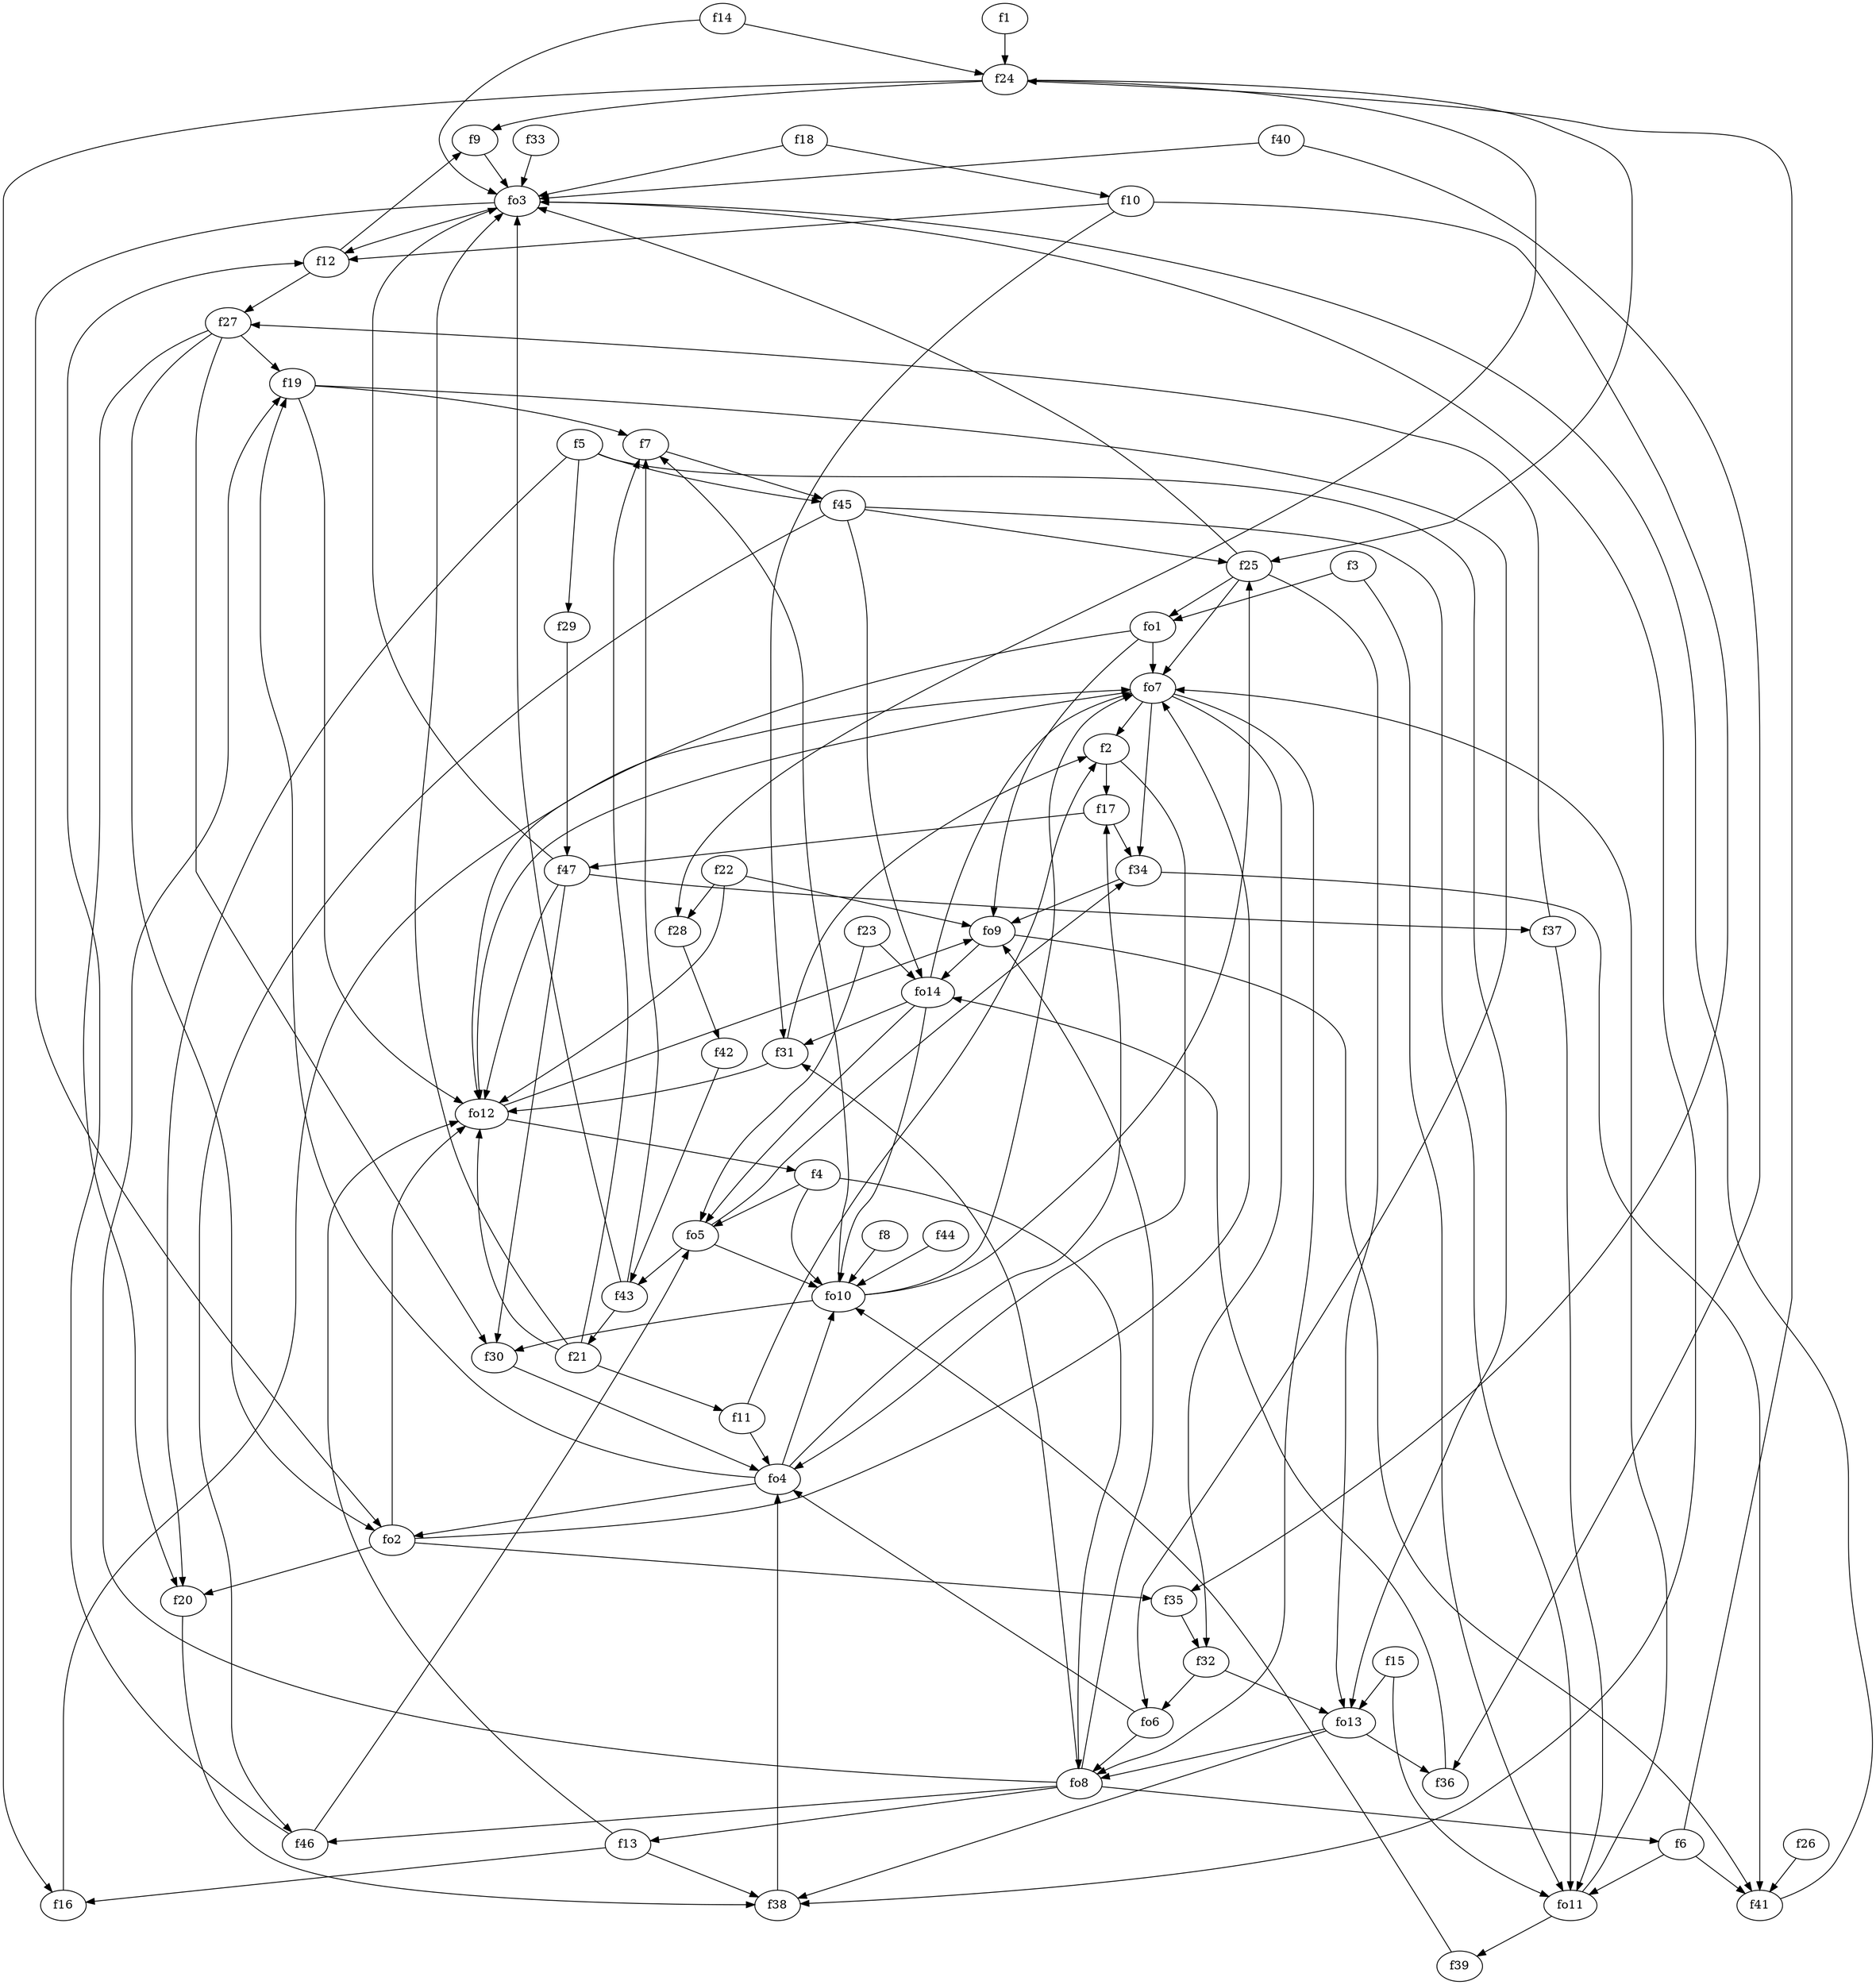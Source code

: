 strict digraph  {
f1;
f2;
f3;
f4;
f5;
f6;
f7;
f8;
f9;
f10;
f11;
f12;
f13;
f14;
f15;
f16;
f17;
f18;
f19;
f20;
f21;
f22;
f23;
f24;
f25;
f26;
f27;
f28;
f29;
f30;
f31;
f32;
f33;
f34;
f35;
f36;
f37;
f38;
f39;
f40;
f41;
f42;
f43;
f44;
f45;
f46;
f47;
fo1;
fo2;
fo3;
fo4;
fo5;
fo6;
fo7;
fo8;
fo9;
fo10;
fo11;
fo12;
fo13;
fo14;
f1 -> f24  [weight=2];
f2 -> fo4  [weight=2];
f2 -> f17  [weight=2];
f3 -> fo11  [weight=2];
f3 -> fo1  [weight=2];
f4 -> fo8  [weight=2];
f4 -> fo5  [weight=2];
f4 -> fo10  [weight=2];
f5 -> f20  [weight=2];
f5 -> f45  [weight=2];
f5 -> fo13  [weight=2];
f5 -> f29  [weight=2];
f6 -> f24  [weight=2];
f6 -> f41  [weight=2];
f6 -> fo11  [weight=2];
f7 -> f45  [weight=2];
f8 -> fo10  [weight=2];
f9 -> fo3  [weight=2];
f10 -> f35  [weight=2];
f10 -> f31  [weight=2];
f10 -> f12  [weight=2];
f11 -> f2  [weight=2];
f11 -> fo4  [weight=2];
f12 -> f27  [weight=2];
f12 -> f9  [weight=2];
f13 -> fo12  [weight=2];
f13 -> f16  [weight=2];
f13 -> f38  [weight=2];
f14 -> fo3  [weight=2];
f14 -> f24  [weight=2];
f15 -> fo13  [weight=2];
f15 -> fo11  [weight=2];
f16 -> fo7  [weight=2];
f17 -> f47  [weight=2];
f17 -> f34  [weight=2];
f18 -> fo3  [weight=2];
f18 -> f10  [weight=2];
f19 -> fo6  [weight=2];
f19 -> f7  [weight=2];
f19 -> fo12  [weight=2];
f20 -> f38  [weight=2];
f21 -> f11  [weight=2];
f21 -> f7  [weight=2];
f21 -> fo12  [weight=2];
f21 -> fo3  [weight=2];
f22 -> fo9  [weight=2];
f22 -> f28  [weight=2];
f22 -> fo12  [weight=2];
f23 -> fo5  [weight=2];
f23 -> fo14  [weight=2];
f24 -> f9  [weight=2];
f24 -> f16  [weight=2];
f24 -> f28  [weight=2];
f24 -> f25  [weight=2];
f25 -> fo13  [weight=2];
f25 -> fo3  [weight=2];
f25 -> fo1  [weight=2];
f25 -> fo7  [weight=2];
f26 -> f41  [weight=2];
f27 -> f20  [weight=2];
f27 -> f30  [weight=2];
f27 -> f19  [weight=2];
f27 -> fo2  [weight=2];
f28 -> f42  [weight=2];
f29 -> f47  [weight=2];
f30 -> fo4  [weight=2];
f31 -> f2  [weight=2];
f31 -> fo12  [weight=2];
f32 -> fo6  [weight=2];
f32 -> fo13  [weight=2];
f33 -> fo3  [weight=2];
f34 -> f41  [weight=2];
f34 -> fo9  [weight=2];
f35 -> f32  [weight=2];
f36 -> fo14  [weight=2];
f37 -> fo11  [weight=2];
f37 -> f27  [weight=2];
f38 -> fo4  [weight=2];
f39 -> fo10  [weight=2];
f40 -> fo3  [weight=2];
f40 -> f36  [weight=2];
f41 -> fo3  [weight=2];
f42 -> f43  [weight=2];
f43 -> fo3  [weight=2];
f43 -> f21  [weight=2];
f43 -> f7  [weight=2];
f44 -> fo10  [weight=2];
f45 -> fo11  [weight=2];
f45 -> fo14  [weight=2];
f45 -> f46  [weight=2];
f45 -> f25  [weight=2];
f46 -> fo5  [weight=2];
f46 -> f12  [weight=2];
f47 -> f30  [weight=2];
f47 -> fo3  [weight=2];
f47 -> fo12  [weight=2];
f47 -> f37  [weight=2];
fo1 -> fo9  [weight=2];
fo1 -> fo12  [weight=2];
fo1 -> fo7  [weight=2];
fo2 -> f20  [weight=2];
fo2 -> f35  [weight=2];
fo2 -> fo12  [weight=2];
fo2 -> fo7  [weight=2];
fo3 -> fo2  [weight=2];
fo3 -> f12  [weight=2];
fo3 -> f38  [weight=2];
fo4 -> f19  [weight=2];
fo4 -> fo10  [weight=2];
fo4 -> f17  [weight=2];
fo4 -> fo2  [weight=2];
fo5 -> fo10  [weight=2];
fo5 -> f43  [weight=2];
fo5 -> f34  [weight=2];
fo6 -> fo4  [weight=2];
fo6 -> fo8  [weight=2];
fo7 -> f32  [weight=2];
fo7 -> fo12  [weight=2];
fo7 -> f34  [weight=2];
fo7 -> fo8  [weight=2];
fo7 -> f2  [weight=2];
fo8 -> fo9  [weight=2];
fo8 -> f6  [weight=2];
fo8 -> f46  [weight=2];
fo8 -> f13  [weight=2];
fo8 -> f31  [weight=2];
fo8 -> f19  [weight=2];
fo9 -> fo14  [weight=2];
fo9 -> f41  [weight=2];
fo10 -> f25  [weight=2];
fo10 -> f30  [weight=2];
fo10 -> fo7  [weight=2];
fo10 -> f7  [weight=2];
fo11 -> fo7  [weight=2];
fo11 -> f39  [weight=2];
fo12 -> f4  [weight=2];
fo12 -> fo9  [weight=2];
fo13 -> f36  [weight=2];
fo13 -> f38  [weight=2];
fo13 -> fo8  [weight=2];
fo14 -> fo5  [weight=2];
fo14 -> fo10  [weight=2];
fo14 -> f31  [weight=2];
fo14 -> fo7  [weight=2];
}
